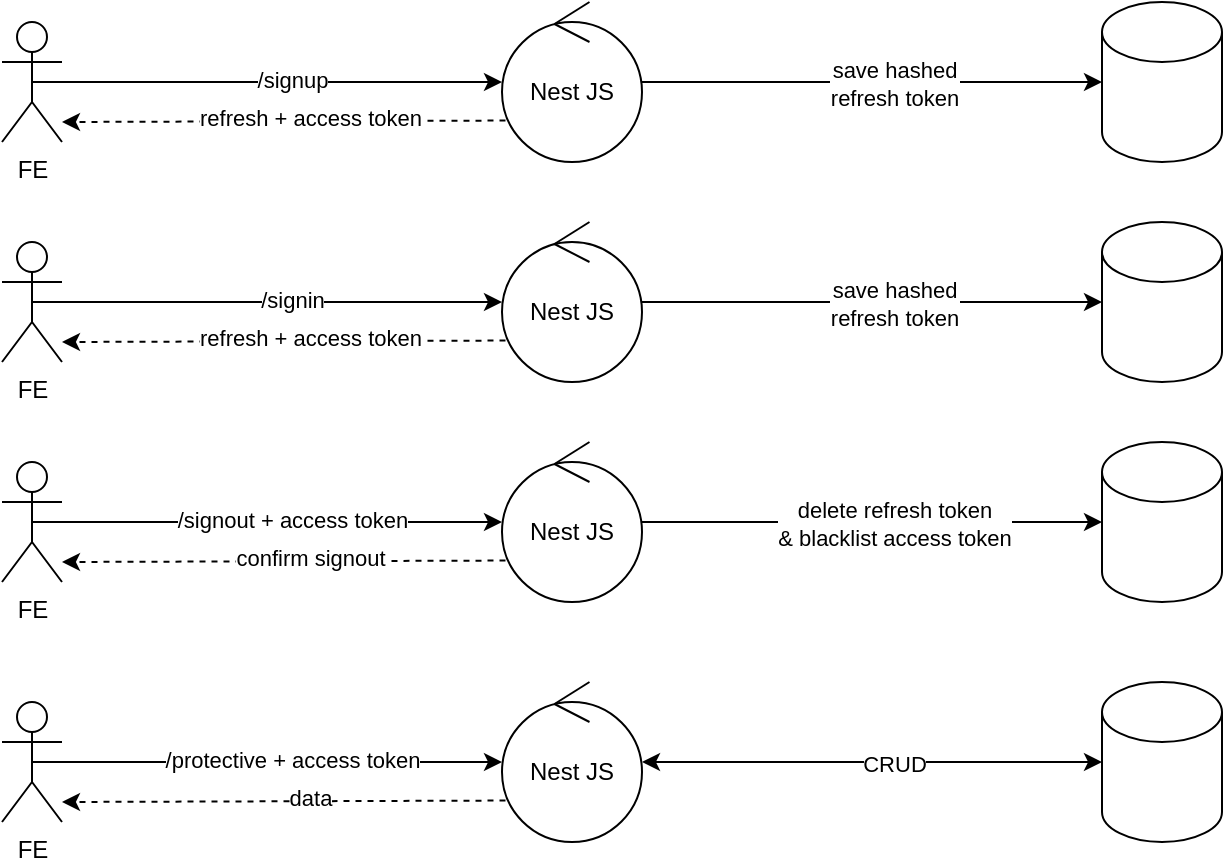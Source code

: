 <mxfile version="20.6.0" type="github">
  <diagram id="f8nmsmKIEpqZn3RPyCGc" name="Page-1">
    <mxGraphModel dx="711" dy="389" grid="1" gridSize="10" guides="1" tooltips="1" connect="1" arrows="1" fold="1" page="1" pageScale="1" pageWidth="850" pageHeight="1100" math="0" shadow="0">
      <root>
        <mxCell id="0" />
        <mxCell id="1" parent="0" />
        <mxCell id="iuJlFq4DCQ2vMh33Id__-6" style="edgeStyle=orthogonalEdgeStyle;rounded=0;orthogonalLoop=1;jettySize=auto;html=1;exitX=0.5;exitY=0.5;exitDx=0;exitDy=0;exitPerimeter=0;" edge="1" parent="1" source="iuJlFq4DCQ2vMh33Id__-1" target="iuJlFq4DCQ2vMh33Id__-3">
          <mxGeometry relative="1" as="geometry" />
        </mxCell>
        <mxCell id="iuJlFq4DCQ2vMh33Id__-7" value="/signup" style="edgeLabel;html=1;align=center;verticalAlign=middle;resizable=0;points=[];" vertex="1" connectable="0" parent="iuJlFq4DCQ2vMh33Id__-6">
          <mxGeometry x="0.102" y="1" relative="1" as="geometry">
            <mxPoint as="offset" />
          </mxGeometry>
        </mxCell>
        <mxCell id="iuJlFq4DCQ2vMh33Id__-1" value="FE" style="shape=umlActor;verticalLabelPosition=bottom;verticalAlign=top;html=1;outlineConnect=0;" vertex="1" parent="1">
          <mxGeometry x="230" y="170" width="30" height="60" as="geometry" />
        </mxCell>
        <mxCell id="iuJlFq4DCQ2vMh33Id__-2" value="" style="shape=cylinder3;whiteSpace=wrap;html=1;boundedLbl=1;backgroundOutline=1;size=15;" vertex="1" parent="1">
          <mxGeometry x="780" y="160" width="60" height="80" as="geometry" />
        </mxCell>
        <mxCell id="iuJlFq4DCQ2vMh33Id__-8" style="edgeStyle=orthogonalEdgeStyle;rounded=0;orthogonalLoop=1;jettySize=auto;html=1;entryX=0;entryY=0.5;entryDx=0;entryDy=0;entryPerimeter=0;" edge="1" parent="1" source="iuJlFq4DCQ2vMh33Id__-3" target="iuJlFq4DCQ2vMh33Id__-2">
          <mxGeometry relative="1" as="geometry" />
        </mxCell>
        <mxCell id="iuJlFq4DCQ2vMh33Id__-9" value="save hashed&lt;br&gt;refresh token" style="edgeLabel;html=1;align=center;verticalAlign=middle;resizable=0;points=[];" vertex="1" connectable="0" parent="iuJlFq4DCQ2vMh33Id__-8">
          <mxGeometry x="0.09" y="-1" relative="1" as="geometry">
            <mxPoint as="offset" />
          </mxGeometry>
        </mxCell>
        <mxCell id="iuJlFq4DCQ2vMh33Id__-3" value="Nest JS" style="ellipse;shape=umlControl;whiteSpace=wrap;html=1;" vertex="1" parent="1">
          <mxGeometry x="480" y="160" width="70" height="80" as="geometry" />
        </mxCell>
        <mxCell id="iuJlFq4DCQ2vMh33Id__-11" value="" style="endArrow=classic;html=1;rounded=0;exitX=0.025;exitY=0.741;exitDx=0;exitDy=0;exitPerimeter=0;dashed=1;" edge="1" parent="1" source="iuJlFq4DCQ2vMh33Id__-3">
          <mxGeometry width="50" height="50" relative="1" as="geometry">
            <mxPoint x="470" y="220" as="sourcePoint" />
            <mxPoint x="260" y="220" as="targetPoint" />
          </mxGeometry>
        </mxCell>
        <mxCell id="iuJlFq4DCQ2vMh33Id__-12" value="refresh + access token" style="edgeLabel;html=1;align=center;verticalAlign=middle;resizable=0;points=[];" vertex="1" connectable="0" parent="iuJlFq4DCQ2vMh33Id__-11">
          <mxGeometry x="-0.119" y="-2" relative="1" as="geometry">
            <mxPoint as="offset" />
          </mxGeometry>
        </mxCell>
        <mxCell id="iuJlFq4DCQ2vMh33Id__-13" style="edgeStyle=orthogonalEdgeStyle;rounded=0;orthogonalLoop=1;jettySize=auto;html=1;exitX=0.5;exitY=0.5;exitDx=0;exitDy=0;exitPerimeter=0;" edge="1" parent="1" source="iuJlFq4DCQ2vMh33Id__-15" target="iuJlFq4DCQ2vMh33Id__-19">
          <mxGeometry relative="1" as="geometry" />
        </mxCell>
        <mxCell id="iuJlFq4DCQ2vMh33Id__-14" value="/signin" style="edgeLabel;html=1;align=center;verticalAlign=middle;resizable=0;points=[];" vertex="1" connectable="0" parent="iuJlFq4DCQ2vMh33Id__-13">
          <mxGeometry x="0.102" y="1" relative="1" as="geometry">
            <mxPoint as="offset" />
          </mxGeometry>
        </mxCell>
        <mxCell id="iuJlFq4DCQ2vMh33Id__-15" value="FE" style="shape=umlActor;verticalLabelPosition=bottom;verticalAlign=top;html=1;outlineConnect=0;" vertex="1" parent="1">
          <mxGeometry x="230" y="280" width="30" height="60" as="geometry" />
        </mxCell>
        <mxCell id="iuJlFq4DCQ2vMh33Id__-16" value="" style="shape=cylinder3;whiteSpace=wrap;html=1;boundedLbl=1;backgroundOutline=1;size=15;" vertex="1" parent="1">
          <mxGeometry x="780" y="270" width="60" height="80" as="geometry" />
        </mxCell>
        <mxCell id="iuJlFq4DCQ2vMh33Id__-17" style="edgeStyle=orthogonalEdgeStyle;rounded=0;orthogonalLoop=1;jettySize=auto;html=1;entryX=0;entryY=0.5;entryDx=0;entryDy=0;entryPerimeter=0;" edge="1" parent="1" source="iuJlFq4DCQ2vMh33Id__-19" target="iuJlFq4DCQ2vMh33Id__-16">
          <mxGeometry relative="1" as="geometry" />
        </mxCell>
        <mxCell id="iuJlFq4DCQ2vMh33Id__-18" value="save hashed&lt;br&gt;refresh token" style="edgeLabel;html=1;align=center;verticalAlign=middle;resizable=0;points=[];" vertex="1" connectable="0" parent="iuJlFq4DCQ2vMh33Id__-17">
          <mxGeometry x="0.09" y="-1" relative="1" as="geometry">
            <mxPoint as="offset" />
          </mxGeometry>
        </mxCell>
        <mxCell id="iuJlFq4DCQ2vMh33Id__-19" value="Nest JS" style="ellipse;shape=umlControl;whiteSpace=wrap;html=1;" vertex="1" parent="1">
          <mxGeometry x="480" y="270" width="70" height="80" as="geometry" />
        </mxCell>
        <mxCell id="iuJlFq4DCQ2vMh33Id__-20" value="" style="endArrow=classic;html=1;rounded=0;exitX=0.025;exitY=0.741;exitDx=0;exitDy=0;exitPerimeter=0;dashed=1;" edge="1" parent="1" source="iuJlFq4DCQ2vMh33Id__-19">
          <mxGeometry width="50" height="50" relative="1" as="geometry">
            <mxPoint x="470" y="330" as="sourcePoint" />
            <mxPoint x="260.0" y="330" as="targetPoint" />
          </mxGeometry>
        </mxCell>
        <mxCell id="iuJlFq4DCQ2vMh33Id__-21" value="refresh + access token" style="edgeLabel;html=1;align=center;verticalAlign=middle;resizable=0;points=[];" vertex="1" connectable="0" parent="iuJlFq4DCQ2vMh33Id__-20">
          <mxGeometry x="-0.119" y="-2" relative="1" as="geometry">
            <mxPoint as="offset" />
          </mxGeometry>
        </mxCell>
        <mxCell id="iuJlFq4DCQ2vMh33Id__-37" style="edgeStyle=orthogonalEdgeStyle;rounded=0;orthogonalLoop=1;jettySize=auto;html=1;exitX=0.5;exitY=0.5;exitDx=0;exitDy=0;exitPerimeter=0;" edge="1" parent="1" source="iuJlFq4DCQ2vMh33Id__-39" target="iuJlFq4DCQ2vMh33Id__-43">
          <mxGeometry relative="1" as="geometry" />
        </mxCell>
        <mxCell id="iuJlFq4DCQ2vMh33Id__-38" value="/signout + access token" style="edgeLabel;html=1;align=center;verticalAlign=middle;resizable=0;points=[];" vertex="1" connectable="0" parent="iuJlFq4DCQ2vMh33Id__-37">
          <mxGeometry x="0.102" y="1" relative="1" as="geometry">
            <mxPoint as="offset" />
          </mxGeometry>
        </mxCell>
        <mxCell id="iuJlFq4DCQ2vMh33Id__-39" value="FE" style="shape=umlActor;verticalLabelPosition=bottom;verticalAlign=top;html=1;outlineConnect=0;" vertex="1" parent="1">
          <mxGeometry x="230" y="390" width="30" height="60" as="geometry" />
        </mxCell>
        <mxCell id="iuJlFq4DCQ2vMh33Id__-40" value="" style="shape=cylinder3;whiteSpace=wrap;html=1;boundedLbl=1;backgroundOutline=1;size=15;" vertex="1" parent="1">
          <mxGeometry x="780" y="380" width="60" height="80" as="geometry" />
        </mxCell>
        <mxCell id="iuJlFq4DCQ2vMh33Id__-41" style="edgeStyle=orthogonalEdgeStyle;rounded=0;orthogonalLoop=1;jettySize=auto;html=1;entryX=0;entryY=0.5;entryDx=0;entryDy=0;entryPerimeter=0;" edge="1" parent="1" source="iuJlFq4DCQ2vMh33Id__-43" target="iuJlFq4DCQ2vMh33Id__-40">
          <mxGeometry relative="1" as="geometry" />
        </mxCell>
        <mxCell id="iuJlFq4DCQ2vMh33Id__-42" value="delete refresh token&lt;br&gt;&amp;amp; blacklist access token" style="edgeLabel;html=1;align=center;verticalAlign=middle;resizable=0;points=[];" vertex="1" connectable="0" parent="iuJlFq4DCQ2vMh33Id__-41">
          <mxGeometry x="0.09" y="-1" relative="1" as="geometry">
            <mxPoint as="offset" />
          </mxGeometry>
        </mxCell>
        <mxCell id="iuJlFq4DCQ2vMh33Id__-43" value="Nest JS" style="ellipse;shape=umlControl;whiteSpace=wrap;html=1;" vertex="1" parent="1">
          <mxGeometry x="480" y="380" width="70" height="80" as="geometry" />
        </mxCell>
        <mxCell id="iuJlFq4DCQ2vMh33Id__-44" value="" style="endArrow=classic;html=1;rounded=0;exitX=0.025;exitY=0.741;exitDx=0;exitDy=0;exitPerimeter=0;dashed=1;" edge="1" parent="1" source="iuJlFq4DCQ2vMh33Id__-43">
          <mxGeometry width="50" height="50" relative="1" as="geometry">
            <mxPoint x="470" y="440" as="sourcePoint" />
            <mxPoint x="260" y="440" as="targetPoint" />
          </mxGeometry>
        </mxCell>
        <mxCell id="iuJlFq4DCQ2vMh33Id__-45" value="confirm signout" style="edgeLabel;html=1;align=center;verticalAlign=middle;resizable=0;points=[];" vertex="1" connectable="0" parent="iuJlFq4DCQ2vMh33Id__-44">
          <mxGeometry x="-0.119" y="-2" relative="1" as="geometry">
            <mxPoint as="offset" />
          </mxGeometry>
        </mxCell>
        <mxCell id="iuJlFq4DCQ2vMh33Id__-46" style="edgeStyle=orthogonalEdgeStyle;rounded=0;orthogonalLoop=1;jettySize=auto;html=1;exitX=0.5;exitY=0.5;exitDx=0;exitDy=0;exitPerimeter=0;" edge="1" parent="1" source="iuJlFq4DCQ2vMh33Id__-48" target="iuJlFq4DCQ2vMh33Id__-52">
          <mxGeometry relative="1" as="geometry" />
        </mxCell>
        <mxCell id="iuJlFq4DCQ2vMh33Id__-47" value="/protective + access token" style="edgeLabel;html=1;align=center;verticalAlign=middle;resizable=0;points=[];" vertex="1" connectable="0" parent="iuJlFq4DCQ2vMh33Id__-46">
          <mxGeometry x="0.102" y="1" relative="1" as="geometry">
            <mxPoint as="offset" />
          </mxGeometry>
        </mxCell>
        <mxCell id="iuJlFq4DCQ2vMh33Id__-48" value="FE" style="shape=umlActor;verticalLabelPosition=bottom;verticalAlign=top;html=1;outlineConnect=0;" vertex="1" parent="1">
          <mxGeometry x="230" y="510" width="30" height="60" as="geometry" />
        </mxCell>
        <mxCell id="iuJlFq4DCQ2vMh33Id__-49" value="" style="shape=cylinder3;whiteSpace=wrap;html=1;boundedLbl=1;backgroundOutline=1;size=15;" vertex="1" parent="1">
          <mxGeometry x="780" y="500" width="60" height="80" as="geometry" />
        </mxCell>
        <mxCell id="iuJlFq4DCQ2vMh33Id__-50" style="edgeStyle=orthogonalEdgeStyle;rounded=0;orthogonalLoop=1;jettySize=auto;html=1;entryX=0;entryY=0.5;entryDx=0;entryDy=0;entryPerimeter=0;startArrow=classic;startFill=1;" edge="1" parent="1" source="iuJlFq4DCQ2vMh33Id__-52" target="iuJlFq4DCQ2vMh33Id__-49">
          <mxGeometry relative="1" as="geometry" />
        </mxCell>
        <mxCell id="iuJlFq4DCQ2vMh33Id__-51" value="CRUD" style="edgeLabel;html=1;align=center;verticalAlign=middle;resizable=0;points=[];" vertex="1" connectable="0" parent="iuJlFq4DCQ2vMh33Id__-50">
          <mxGeometry x="0.09" y="-1" relative="1" as="geometry">
            <mxPoint as="offset" />
          </mxGeometry>
        </mxCell>
        <mxCell id="iuJlFq4DCQ2vMh33Id__-52" value="Nest JS" style="ellipse;shape=umlControl;whiteSpace=wrap;html=1;" vertex="1" parent="1">
          <mxGeometry x="480" y="500" width="70" height="80" as="geometry" />
        </mxCell>
        <mxCell id="iuJlFq4DCQ2vMh33Id__-53" value="" style="endArrow=classic;html=1;rounded=0;exitX=0.025;exitY=0.741;exitDx=0;exitDy=0;exitPerimeter=0;dashed=1;" edge="1" parent="1" source="iuJlFq4DCQ2vMh33Id__-52">
          <mxGeometry width="50" height="50" relative="1" as="geometry">
            <mxPoint x="470" y="560" as="sourcePoint" />
            <mxPoint x="260" y="560" as="targetPoint" />
          </mxGeometry>
        </mxCell>
        <mxCell id="iuJlFq4DCQ2vMh33Id__-54" value="data" style="edgeLabel;html=1;align=center;verticalAlign=middle;resizable=0;points=[];" vertex="1" connectable="0" parent="iuJlFq4DCQ2vMh33Id__-53">
          <mxGeometry x="-0.119" y="-2" relative="1" as="geometry">
            <mxPoint as="offset" />
          </mxGeometry>
        </mxCell>
      </root>
    </mxGraphModel>
  </diagram>
</mxfile>
